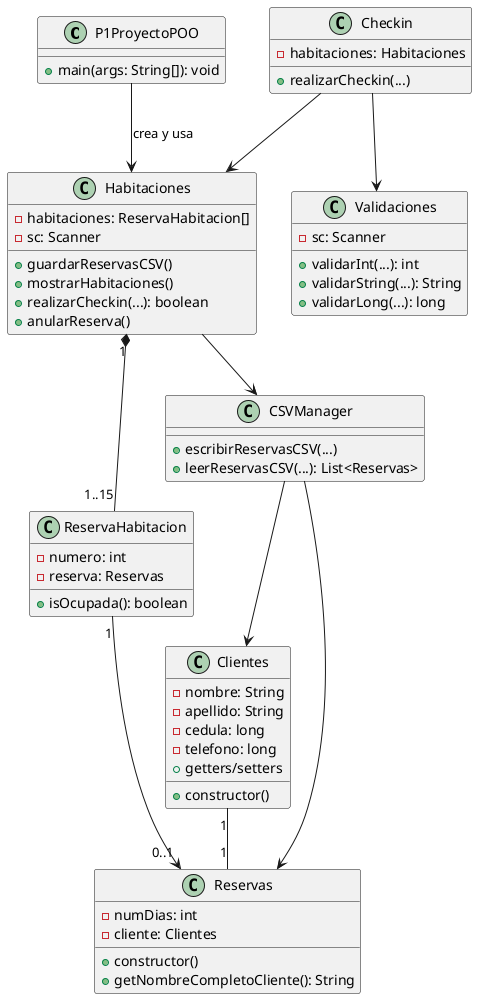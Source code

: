 @startuml
class P1ProyectoPOO {
  + main(args: String[]): void
}

class Clientes {
  - nombre: String
  - apellido: String
  - cedula: long
  - telefono: long
  + constructor()
  + getters/setters
}

class Reservas {
  - numDias: int
  - cliente: Clientes
  + constructor()
  + getNombreCompletoCliente(): String
}

class Habitaciones {
  - habitaciones: ReservaHabitacion[]
  - sc: Scanner
  + guardarReservasCSV()
  + mostrarHabitaciones()
  + realizarCheckin(...): boolean
  + anularReserva()
}

class ReservaHabitacion {
  - numero: int
  - reserva: Reservas
  + isOcupada(): boolean
}

class CSVManager {
  + escribirReservasCSV(...)
  + leerReservasCSV(...): List<Reservas>
}

class Validaciones {
  - sc: Scanner
  + validarInt(...): int
  + validarString(...): String
  + validarLong(...): long
}

class Checkin {
  - habitaciones: Habitaciones
  + realizarCheckin(...)
}

'----- Relaciones -----
P1ProyectoPOO --> Habitaciones : crea y usa

Clientes "1" -- "1" Reservas
Habitaciones "1" *-- "1..15" ReservaHabitacion
ReservaHabitacion "1" --> "0..1" Reservas
Habitaciones --> CSVManager
Checkin --> Validaciones
Checkin --> Habitaciones
CSVManager --> Reservas
CSVManager --> Clientes
@enduml
